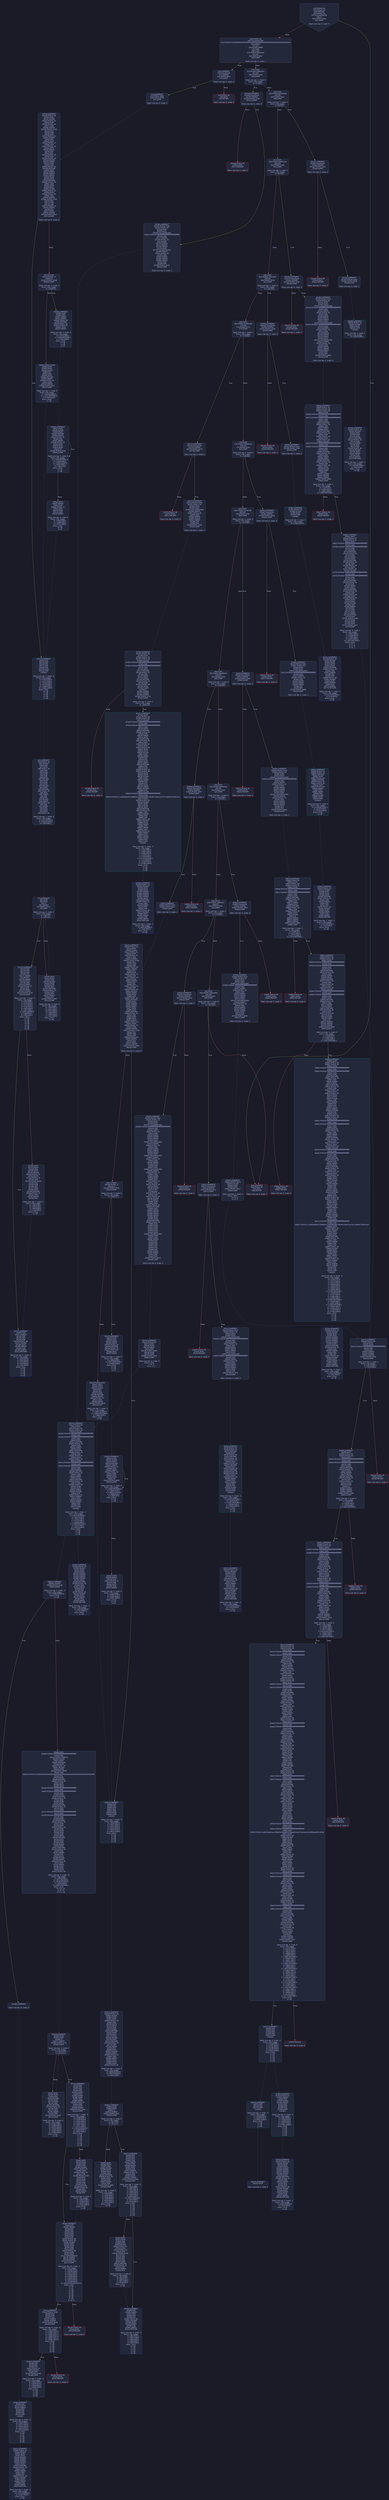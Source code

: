 digraph G {
    node [shape=box, style="filled, rounded", color="#565f89", fontcolor="#c0caf5", fontname="Helvetica", fillcolor="#24283b"];
    edge [color="#414868", fontcolor="#c0caf5", fontname="Helvetica"];
    bgcolor="#1a1b26";
    0 [ label = "[00] PUSH1 60
[02] PUSH1 40
[04] MSTORE
[05] PUSH1 04
[07] CALLDATASIZE
[08] LT
[09] PUSH2 00ba
[0c] JUMPI

Stack size req: 0, sizeΔ: 0
" shape = invhouse]
    1 [ label = "[0d] PUSH1 00
[0f] CALLDATALOAD
[10] PUSH29 0100000000000000000000000000000000000000000000000000000000
[2e] SWAP1
[2f] DIV
[30] PUSH4 ffffffff
[35] AND
[36] DUP1
[37] PUSH4 06fdde03
[3c] EQ
[3d] PUSH2 00bf
[40] JUMPI

Stack size req: 0, sizeΔ: 1
"]
    2 [ label = "[41] DUP1
[42] PUSH4 095ea7b3
[47] EQ
[48] PUSH2 014d
[4b] JUMPI

Stack size req: 1, sizeΔ: 0
Entry->Op usage:
	0->71:EQ:1
"]
    3 [ label = "[4c] DUP1
[4d] PUSH4 18160ddd
[52] EQ
[53] PUSH2 01a7
[56] JUMPI

Stack size req: 1, sizeΔ: 0
Entry->Op usage:
	0->82:EQ:1
"]
    4 [ label = "[57] DUP1
[58] PUSH4 23b872dd
[5d] EQ
[5e] PUSH2 01d0
[61] JUMPI

Stack size req: 1, sizeΔ: 0
Entry->Op usage:
	0->93:EQ:1
"]
    5 [ label = "[62] DUP1
[63] PUSH4 313ce567
[68] EQ
[69] PUSH2 0249
[6c] JUMPI

Stack size req: 1, sizeΔ: 0
Entry->Op usage:
	0->104:EQ:1
"]
    6 [ label = "[6d] DUP1
[6e] PUSH4 42966c68
[73] EQ
[74] PUSH2 0272
[77] JUMPI

Stack size req: 1, sizeΔ: 0
Entry->Op usage:
	0->115:EQ:1
"]
    7 [ label = "[78] DUP1
[79] PUSH4 70a08231
[7e] EQ
[7f] PUSH2 02ad
[82] JUMPI

Stack size req: 1, sizeΔ: 0
Entry->Op usage:
	0->126:EQ:1
"]
    8 [ label = "[83] DUP1
[84] PUSH4 79cc6790
[89] EQ
[8a] PUSH2 02fa
[8d] JUMPI

Stack size req: 1, sizeΔ: 0
Entry->Op usage:
	0->137:EQ:1
"]
    9 [ label = "[8e] DUP1
[8f] PUSH4 95d89b41
[94] EQ
[95] PUSH2 0354
[98] JUMPI

Stack size req: 1, sizeΔ: 0
Entry->Op usage:
	0->148:EQ:1
"]
    10 [ label = "[99] DUP1
[9a] PUSH4 a9059cbb
[9f] EQ
[a0] PUSH2 03e2
[a3] JUMPI

Stack size req: 1, sizeΔ: 0
Entry->Op usage:
	0->159:EQ:1
"]
    11 [ label = "[a4] DUP1
[a5] PUSH4 cae9ca51
[aa] EQ
[ab] PUSH2 0424
[ae] JUMPI

Stack size req: 1, sizeΔ: 0
Entry->Op usage:
	0->170:EQ:1
"]
    12 [ label = "[af] DUP1
[b0] PUSH4 dd62ed3e
[b5] EQ
[b6] PUSH2 04c1
[b9] JUMPI

Stack size req: 1, sizeΔ: 0
Entry->Op usage:
	0->181:EQ:1
"]
    13 [ label = "[ba] JUMPDEST
[bb] PUSH1 00
[bd] DUP1
[be] REVERT

Stack size req: 0, sizeΔ: 0
" color = "red"]
    14 [ label = "[bf] JUMPDEST
[c0] CALLVALUE
[c1] ISZERO
[c2] PUSH2 00ca
[c5] JUMPI

Stack size req: 0, sizeΔ: 0
"]
    15 [ label = "[c6] PUSH1 00
[c8] DUP1
[c9] REVERT

Stack size req: 0, sizeΔ: 0
" color = "red"]
    16 [ label = "[ca] JUMPDEST
[cb] PUSH2 00d2
[ce] PUSH2 052d
[d1] JUMP

Stack size req: 0, sizeΔ: 1
"]
    17 [ label = "[d2] JUMPDEST
[d3] PUSH1 40
[d5] MLOAD
[d6] DUP1
[d7] DUP1
[d8] PUSH1 20
[da] ADD
[db] DUP3
[dc] DUP2
[dd] SUB
[de] DUP3
[df] MSTORE
[e0] DUP4
[e1] DUP2
[e2] DUP2
[e3] MLOAD
[e4] DUP2
[e5] MSTORE
[e6] PUSH1 20
[e8] ADD
[e9] SWAP2
[ea] POP
[eb] DUP1
[ec] MLOAD
[ed] SWAP1
[ee] PUSH1 20
[f0] ADD
[f1] SWAP1
[f2] DUP1
[f3] DUP4
[f4] DUP4
[f5] PUSH1 00

Stack size req: 1, sizeΔ: 9
Entry->Op usage:
	0->227:MLOAD:0
	0->236:MLOAD:0
	0->240:ADD:1
"]
    18 [ label = "[f7] JUMPDEST
[f8] DUP4
[f9] DUP2
[fa] LT
[fb] ISZERO
[fc] PUSH2 0112
[ff] JUMPI

Stack size req: 4, sizeΔ: 0
Entry->Op usage:
	0->250:LT:0
	3->250:LT:1
"]
    19 [ label = "[0100] DUP1
[0101] DUP3
[0102] ADD
[0103] MLOAD
[0104] DUP2
[0105] DUP5
[0106] ADD
[0107] MSTORE
[0108] PUSH1 20
[010a] DUP2
[010b] ADD
[010c] SWAP1
[010d] POP
[010e] PUSH2 00f7
[0111] JUMP

Stack size req: 3, sizeΔ: 0
Entry->Op usage:
	0->258:ADD:1
	0->262:ADD:1
	0->267:ADD:0
	0->269:POP:0
	1->258:ADD:0
	2->262:ADD:0
Entry->Exit:
	0->😵
"]
    20 [ label = "[0112] JUMPDEST
[0113] POP
[0114] POP
[0115] POP
[0116] POP
[0117] SWAP1
[0118] POP
[0119] SWAP1
[011a] DUP2
[011b] ADD
[011c] SWAP1
[011d] PUSH1 1f
[011f] AND
[0120] DUP1
[0121] ISZERO
[0122] PUSH2 013f
[0125] JUMPI

Stack size req: 7, sizeΔ: -5
Entry->Op usage:
	0->275:POP:0
	1->276:POP:0
	2->277:POP:0
	3->278:POP:0
	4->283:ADD:0
	4->287:AND:1
	4->289:ISZERO:0
	5->280:POP:0
	6->283:ADD:1
Entry->Exit:
	0->😵
	1->😵
	2->😵
	3->😵
	4->0
	5->😵
	6->😵
"]
    21 [ label = "[0126] DUP1
[0127] DUP3
[0128] SUB
[0129] DUP1
[012a] MLOAD
[012b] PUSH1 01
[012d] DUP4
[012e] PUSH1 20
[0130] SUB
[0131] PUSH2 0100
[0134] EXP
[0135] SUB
[0136] NOT
[0137] AND
[0138] DUP2
[0139] MSTORE
[013a] PUSH1 20
[013c] ADD
[013d] SWAP2
[013e] POP

Stack size req: 2, sizeΔ: 0
Entry->Op usage:
	0->296:SUB:1
	0->304:SUB:1
	1->296:SUB:0
	1->318:POP:0
Entry->Exit:
	1->😵
"]
    22 [ label = "[013f] JUMPDEST
[0140] POP
[0141] SWAP3
[0142] POP
[0143] POP
[0144] POP
[0145] PUSH1 40
[0147] MLOAD
[0148] DUP1
[0149] SWAP2
[014a] SUB
[014b] SWAP1
[014c] RETURN

Stack size req: 5, sizeΔ: -5
Entry->Op usage:
	0->320:POP:0
	1->330:SUB:0
	2->323:POP:0
	3->324:POP:0
	4->322:POP:0
Entry->Exit:
	0->😵
	1->😵
	2->😵
	3->😵
	4->😵
" color = "darkblue"]
    23 [ label = "[014d] JUMPDEST
[014e] CALLVALUE
[014f] ISZERO
[0150] PUSH2 0158
[0153] JUMPI

Stack size req: 0, sizeΔ: 0
"]
    24 [ label = "[0154] PUSH1 00
[0156] DUP1
[0157] REVERT

Stack size req: 0, sizeΔ: 0
" color = "red"]
    25 [ label = "[0158] JUMPDEST
[0159] PUSH2 018d
[015c] PUSH1 04
[015e] DUP1
[015f] DUP1
[0160] CALLDATALOAD
[0161] PUSH20 ffffffffffffffffffffffffffffffffffffffff
[0176] AND
[0177] SWAP1
[0178] PUSH1 20
[017a] ADD
[017b] SWAP1
[017c] SWAP2
[017d] SWAP1
[017e] DUP1
[017f] CALLDATALOAD
[0180] SWAP1
[0181] PUSH1 20
[0183] ADD
[0184] SWAP1
[0185] SWAP2
[0186] SWAP1
[0187] POP
[0188] POP
[0189] PUSH2 05cb
[018c] JUMP

Stack size req: 0, sizeΔ: 3
"]
    26 [ label = "[018d] JUMPDEST
[018e] PUSH1 40
[0190] MLOAD
[0191] DUP1
[0192] DUP3
[0193] ISZERO
[0194] ISZERO
[0195] ISZERO
[0196] ISZERO
[0197] DUP2
[0198] MSTORE
[0199] PUSH1 20
[019b] ADD
[019c] SWAP2
[019d] POP
[019e] POP
[019f] PUSH1 40
[01a1] MLOAD
[01a2] DUP1
[01a3] SWAP2
[01a4] SUB
[01a5] SWAP1
[01a6] RETURN

Stack size req: 1, sizeΔ: -1
Entry->Op usage:
	0->403:ISZERO:0
	0->413:POP:0
Entry->Exit:
	0->😵
" color = "darkblue"]
    27 [ label = "[01a7] JUMPDEST
[01a8] CALLVALUE
[01a9] ISZERO
[01aa] PUSH2 01b2
[01ad] JUMPI

Stack size req: 0, sizeΔ: 0
"]
    28 [ label = "[01ae] PUSH1 00
[01b0] DUP1
[01b1] REVERT

Stack size req: 0, sizeΔ: 0
" color = "red"]
    29 [ label = "[01b2] JUMPDEST
[01b3] PUSH2 01ba
[01b6] PUSH2 0658
[01b9] JUMP

Stack size req: 0, sizeΔ: 1
"]
    30 [ label = "[01ba] JUMPDEST
[01bb] PUSH1 40
[01bd] MLOAD
[01be] DUP1
[01bf] DUP3
[01c0] DUP2
[01c1] MSTORE
[01c2] PUSH1 20
[01c4] ADD
[01c5] SWAP2
[01c6] POP
[01c7] POP
[01c8] PUSH1 40
[01ca] MLOAD
[01cb] DUP1
[01cc] SWAP2
[01cd] SUB
[01ce] SWAP1
[01cf] RETURN

Stack size req: 1, sizeΔ: -1
Entry->Op usage:
	0->449:MSTORE:1
	0->454:POP:0
Entry->Exit:
	0->😵
" color = "darkblue"]
    31 [ label = "[01d0] JUMPDEST
[01d1] CALLVALUE
[01d2] ISZERO
[01d3] PUSH2 01db
[01d6] JUMPI

Stack size req: 0, sizeΔ: 0
"]
    32 [ label = "[01d7] PUSH1 00
[01d9] DUP1
[01da] REVERT

Stack size req: 0, sizeΔ: 0
" color = "red"]
    33 [ label = "[01db] JUMPDEST
[01dc] PUSH2 022f
[01df] PUSH1 04
[01e1] DUP1
[01e2] DUP1
[01e3] CALLDATALOAD
[01e4] PUSH20 ffffffffffffffffffffffffffffffffffffffff
[01f9] AND
[01fa] SWAP1
[01fb] PUSH1 20
[01fd] ADD
[01fe] SWAP1
[01ff] SWAP2
[0200] SWAP1
[0201] DUP1
[0202] CALLDATALOAD
[0203] PUSH20 ffffffffffffffffffffffffffffffffffffffff
[0218] AND
[0219] SWAP1
[021a] PUSH1 20
[021c] ADD
[021d] SWAP1
[021e] SWAP2
[021f] SWAP1
[0220] DUP1
[0221] CALLDATALOAD
[0222] SWAP1
[0223] PUSH1 20
[0225] ADD
[0226] SWAP1
[0227] SWAP2
[0228] SWAP1
[0229] POP
[022a] POP
[022b] PUSH2 065e
[022e] JUMP

Stack size req: 0, sizeΔ: 4
"]
    34 [ label = "[022f] JUMPDEST
[0230] PUSH1 40
[0232] MLOAD
[0233] DUP1
[0234] DUP3
[0235] ISZERO
[0236] ISZERO
[0237] ISZERO
[0238] ISZERO
[0239] DUP2
[023a] MSTORE
[023b] PUSH1 20
[023d] ADD
[023e] SWAP2
[023f] POP
[0240] POP
[0241] PUSH1 40
[0243] MLOAD
[0244] DUP1
[0245] SWAP2
[0246] SUB
[0247] SWAP1
[0248] RETURN

Stack size req: 1, sizeΔ: -1
Entry->Op usage:
	0->565:ISZERO:0
	0->575:POP:0
Entry->Exit:
	0->😵
" color = "darkblue"]
    35 [ label = "[0249] JUMPDEST
[024a] CALLVALUE
[024b] ISZERO
[024c] PUSH2 0254
[024f] JUMPI

Stack size req: 0, sizeΔ: 0
"]
    36 [ label = "[0250] PUSH1 00
[0252] DUP1
[0253] REVERT

Stack size req: 0, sizeΔ: 0
" color = "red"]
    37 [ label = "[0254] JUMPDEST
[0255] PUSH2 025c
[0258] PUSH2 078b
[025b] JUMP

Stack size req: 0, sizeΔ: 1
"]
    38 [ label = "[025c] JUMPDEST
[025d] PUSH1 40
[025f] MLOAD
[0260] DUP1
[0261] DUP3
[0262] DUP2
[0263] MSTORE
[0264] PUSH1 20
[0266] ADD
[0267] SWAP2
[0268] POP
[0269] POP
[026a] PUSH1 40
[026c] MLOAD
[026d] DUP1
[026e] SWAP2
[026f] SUB
[0270] SWAP1
[0271] RETURN

Stack size req: 1, sizeΔ: -1
Entry->Op usage:
	0->611:MSTORE:1
	0->616:POP:0
Entry->Exit:
	0->😵
" color = "darkblue"]
    39 [ label = "[0272] JUMPDEST
[0273] CALLVALUE
[0274] ISZERO
[0275] PUSH2 027d
[0278] JUMPI

Stack size req: 0, sizeΔ: 0
"]
    40 [ label = "[0279] PUSH1 00
[027b] DUP1
[027c] REVERT

Stack size req: 0, sizeΔ: 0
" color = "red"]
    41 [ label = "[027d] JUMPDEST
[027e] PUSH2 0293
[0281] PUSH1 04
[0283] DUP1
[0284] DUP1
[0285] CALLDATALOAD
[0286] SWAP1
[0287] PUSH1 20
[0289] ADD
[028a] SWAP1
[028b] SWAP2
[028c] SWAP1
[028d] POP
[028e] POP
[028f] PUSH2 0791
[0292] JUMP

Stack size req: 0, sizeΔ: 2
"]
    42 [ label = "[0293] JUMPDEST
[0294] PUSH1 40
[0296] MLOAD
[0297] DUP1
[0298] DUP3
[0299] ISZERO
[029a] ISZERO
[029b] ISZERO
[029c] ISZERO
[029d] DUP2
[029e] MSTORE
[029f] PUSH1 20
[02a1] ADD
[02a2] SWAP2
[02a3] POP
[02a4] POP
[02a5] PUSH1 40
[02a7] MLOAD
[02a8] DUP1
[02a9] SWAP2
[02aa] SUB
[02ab] SWAP1
[02ac] RETURN

Stack size req: 1, sizeΔ: -1
Entry->Op usage:
	0->665:ISZERO:0
	0->675:POP:0
Entry->Exit:
	0->😵
" color = "darkblue"]
    43 [ label = "[02ad] JUMPDEST
[02ae] CALLVALUE
[02af] ISZERO
[02b0] PUSH2 02b8
[02b3] JUMPI

Stack size req: 0, sizeΔ: 0
"]
    44 [ label = "[02b4] PUSH1 00
[02b6] DUP1
[02b7] REVERT

Stack size req: 0, sizeΔ: 0
" color = "red"]
    45 [ label = "[02b8] JUMPDEST
[02b9] PUSH2 02e4
[02bc] PUSH1 04
[02be] DUP1
[02bf] DUP1
[02c0] CALLDATALOAD
[02c1] PUSH20 ffffffffffffffffffffffffffffffffffffffff
[02d6] AND
[02d7] SWAP1
[02d8] PUSH1 20
[02da] ADD
[02db] SWAP1
[02dc] SWAP2
[02dd] SWAP1
[02de] POP
[02df] POP
[02e0] PUSH2 0895
[02e3] JUMP

Stack size req: 0, sizeΔ: 2
"]
    46 [ label = "[02e4] JUMPDEST
[02e5] PUSH1 40
[02e7] MLOAD
[02e8] DUP1
[02e9] DUP3
[02ea] DUP2
[02eb] MSTORE
[02ec] PUSH1 20
[02ee] ADD
[02ef] SWAP2
[02f0] POP
[02f1] POP
[02f2] PUSH1 40
[02f4] MLOAD
[02f5] DUP1
[02f6] SWAP2
[02f7] SUB
[02f8] SWAP1
[02f9] RETURN

Stack size req: 1, sizeΔ: -1
Entry->Op usage:
	0->747:MSTORE:1
	0->752:POP:0
Entry->Exit:
	0->😵
" color = "darkblue"]
    47 [ label = "[02fa] JUMPDEST
[02fb] CALLVALUE
[02fc] ISZERO
[02fd] PUSH2 0305
[0300] JUMPI

Stack size req: 0, sizeΔ: 0
"]
    48 [ label = "[0301] PUSH1 00
[0303] DUP1
[0304] REVERT

Stack size req: 0, sizeΔ: 0
" color = "red"]
    49 [ label = "[0305] JUMPDEST
[0306] PUSH2 033a
[0309] PUSH1 04
[030b] DUP1
[030c] DUP1
[030d] CALLDATALOAD
[030e] PUSH20 ffffffffffffffffffffffffffffffffffffffff
[0323] AND
[0324] SWAP1
[0325] PUSH1 20
[0327] ADD
[0328] SWAP1
[0329] SWAP2
[032a] SWAP1
[032b] DUP1
[032c] CALLDATALOAD
[032d] SWAP1
[032e] PUSH1 20
[0330] ADD
[0331] SWAP1
[0332] SWAP2
[0333] SWAP1
[0334] POP
[0335] POP
[0336] PUSH2 08ad
[0339] JUMP

Stack size req: 0, sizeΔ: 3
"]
    50 [ label = "[033a] JUMPDEST
[033b] PUSH1 40
[033d] MLOAD
[033e] DUP1
[033f] DUP3
[0340] ISZERO
[0341] ISZERO
[0342] ISZERO
[0343] ISZERO
[0344] DUP2
[0345] MSTORE
[0346] PUSH1 20
[0348] ADD
[0349] SWAP2
[034a] POP
[034b] POP
[034c] PUSH1 40
[034e] MLOAD
[034f] DUP1
[0350] SWAP2
[0351] SUB
[0352] SWAP1
[0353] RETURN

Stack size req: 1, sizeΔ: -1
Entry->Op usage:
	0->832:ISZERO:0
	0->842:POP:0
Entry->Exit:
	0->😵
" color = "darkblue"]
    51 [ label = "[0354] JUMPDEST
[0355] CALLVALUE
[0356] ISZERO
[0357] PUSH2 035f
[035a] JUMPI

Stack size req: 0, sizeΔ: 0
"]
    52 [ label = "[035b] PUSH1 00
[035d] DUP1
[035e] REVERT

Stack size req: 0, sizeΔ: 0
" color = "red"]
    53 [ label = "[035f] JUMPDEST
[0360] PUSH2 0367
[0363] PUSH2 0ac7
[0366] JUMP

Stack size req: 0, sizeΔ: 1
"]
    54 [ label = "[0367] JUMPDEST
[0368] PUSH1 40
[036a] MLOAD
[036b] DUP1
[036c] DUP1
[036d] PUSH1 20
[036f] ADD
[0370] DUP3
[0371] DUP2
[0372] SUB
[0373] DUP3
[0374] MSTORE
[0375] DUP4
[0376] DUP2
[0377] DUP2
[0378] MLOAD
[0379] DUP2
[037a] MSTORE
[037b] PUSH1 20
[037d] ADD
[037e] SWAP2
[037f] POP
[0380] DUP1
[0381] MLOAD
[0382] SWAP1
[0383] PUSH1 20
[0385] ADD
[0386] SWAP1
[0387] DUP1
[0388] DUP4
[0389] DUP4
[038a] PUSH1 00

Stack size req: 1, sizeΔ: 9
Entry->Op usage:
	0->888:MLOAD:0
	0->897:MLOAD:0
	0->901:ADD:1
"]
    55 [ label = "[038c] JUMPDEST
[038d] DUP4
[038e] DUP2
[038f] LT
[0390] ISZERO
[0391] PUSH2 03a7
[0394] JUMPI

Stack size req: 4, sizeΔ: 0
Entry->Op usage:
	0->911:LT:0
	3->911:LT:1
"]
    56 [ label = "[0395] DUP1
[0396] DUP3
[0397] ADD
[0398] MLOAD
[0399] DUP2
[039a] DUP5
[039b] ADD
[039c] MSTORE
[039d] PUSH1 20
[039f] DUP2
[03a0] ADD
[03a1] SWAP1
[03a2] POP
[03a3] PUSH2 038c
[03a6] JUMP

Stack size req: 3, sizeΔ: 0
Entry->Op usage:
	0->919:ADD:1
	0->923:ADD:1
	0->928:ADD:0
	0->930:POP:0
	1->919:ADD:0
	2->923:ADD:0
Entry->Exit:
	0->😵
"]
    57 [ label = "[03a7] JUMPDEST
[03a8] POP
[03a9] POP
[03aa] POP
[03ab] POP
[03ac] SWAP1
[03ad] POP
[03ae] SWAP1
[03af] DUP2
[03b0] ADD
[03b1] SWAP1
[03b2] PUSH1 1f
[03b4] AND
[03b5] DUP1
[03b6] ISZERO
[03b7] PUSH2 03d4
[03ba] JUMPI

Stack size req: 7, sizeΔ: -5
Entry->Op usage:
	0->936:POP:0
	1->937:POP:0
	2->938:POP:0
	3->939:POP:0
	4->944:ADD:0
	4->948:AND:1
	4->950:ISZERO:0
	5->941:POP:0
	6->944:ADD:1
Entry->Exit:
	0->😵
	1->😵
	2->😵
	3->😵
	4->0
	5->😵
	6->😵
"]
    58 [ label = "[03bb] DUP1
[03bc] DUP3
[03bd] SUB
[03be] DUP1
[03bf] MLOAD
[03c0] PUSH1 01
[03c2] DUP4
[03c3] PUSH1 20
[03c5] SUB
[03c6] PUSH2 0100
[03c9] EXP
[03ca] SUB
[03cb] NOT
[03cc] AND
[03cd] DUP2
[03ce] MSTORE
[03cf] PUSH1 20
[03d1] ADD
[03d2] SWAP2
[03d3] POP

Stack size req: 2, sizeΔ: 0
Entry->Op usage:
	0->957:SUB:1
	0->965:SUB:1
	1->957:SUB:0
	1->979:POP:0
Entry->Exit:
	1->😵
"]
    59 [ label = "[03d4] JUMPDEST
[03d5] POP
[03d6] SWAP3
[03d7] POP
[03d8] POP
[03d9] POP
[03da] PUSH1 40
[03dc] MLOAD
[03dd] DUP1
[03de] SWAP2
[03df] SUB
[03e0] SWAP1
[03e1] RETURN

Stack size req: 5, sizeΔ: -5
Entry->Op usage:
	0->981:POP:0
	1->991:SUB:0
	2->984:POP:0
	3->985:POP:0
	4->983:POP:0
Entry->Exit:
	0->😵
	1->😵
	2->😵
	3->😵
	4->😵
" color = "darkblue"]
    60 [ label = "[03e2] JUMPDEST
[03e3] CALLVALUE
[03e4] ISZERO
[03e5] PUSH2 03ed
[03e8] JUMPI

Stack size req: 0, sizeΔ: 0
"]
    61 [ label = "[03e9] PUSH1 00
[03eb] DUP1
[03ec] REVERT

Stack size req: 0, sizeΔ: 0
" color = "red"]
    62 [ label = "[03ed] JUMPDEST
[03ee] PUSH2 0422
[03f1] PUSH1 04
[03f3] DUP1
[03f4] DUP1
[03f5] CALLDATALOAD
[03f6] PUSH20 ffffffffffffffffffffffffffffffffffffffff
[040b] AND
[040c] SWAP1
[040d] PUSH1 20
[040f] ADD
[0410] SWAP1
[0411] SWAP2
[0412] SWAP1
[0413] DUP1
[0414] CALLDATALOAD
[0415] SWAP1
[0416] PUSH1 20
[0418] ADD
[0419] SWAP1
[041a] SWAP2
[041b] SWAP1
[041c] POP
[041d] POP
[041e] PUSH2 0b65
[0421] JUMP

Stack size req: 0, sizeΔ: 3
"]
    63 [ label = "[0422] JUMPDEST
[0423] STOP

Stack size req: 0, sizeΔ: 0
" color = "darkblue"]
    64 [ label = "[0424] JUMPDEST
[0425] CALLVALUE
[0426] ISZERO
[0427] PUSH2 042f
[042a] JUMPI

Stack size req: 0, sizeΔ: 0
"]
    65 [ label = "[042b] PUSH1 00
[042d] DUP1
[042e] REVERT

Stack size req: 0, sizeΔ: 0
" color = "red"]
    66 [ label = "[042f] JUMPDEST
[0430] PUSH2 04a7
[0433] PUSH1 04
[0435] DUP1
[0436] DUP1
[0437] CALLDATALOAD
[0438] PUSH20 ffffffffffffffffffffffffffffffffffffffff
[044d] AND
[044e] SWAP1
[044f] PUSH1 20
[0451] ADD
[0452] SWAP1
[0453] SWAP2
[0454] SWAP1
[0455] DUP1
[0456] CALLDATALOAD
[0457] SWAP1
[0458] PUSH1 20
[045a] ADD
[045b] SWAP1
[045c] SWAP2
[045d] SWAP1
[045e] DUP1
[045f] CALLDATALOAD
[0460] SWAP1
[0461] PUSH1 20
[0463] ADD
[0464] SWAP1
[0465] DUP3
[0466] ADD
[0467] DUP1
[0468] CALLDATALOAD
[0469] SWAP1
[046a] PUSH1 20
[046c] ADD
[046d] SWAP1
[046e] DUP1
[046f] DUP1
[0470] PUSH1 1f
[0472] ADD
[0473] PUSH1 20
[0475] DUP1
[0476] SWAP2
[0477] DIV
[0478] MUL
[0479] PUSH1 20
[047b] ADD
[047c] PUSH1 40
[047e] MLOAD
[047f] SWAP1
[0480] DUP2
[0481] ADD
[0482] PUSH1 40
[0484] MSTORE
[0485] DUP1
[0486] SWAP4
[0487] SWAP3
[0488] SWAP2
[0489] SWAP1
[048a] DUP2
[048b] DUP2
[048c] MSTORE
[048d] PUSH1 20
[048f] ADD
[0490] DUP4
[0491] DUP4
[0492] DUP1
[0493] DUP3
[0494] DUP5
[0495] CALLDATACOPY
[0496] DUP3
[0497] ADD
[0498] SWAP2
[0499] POP
[049a] POP
[049b] POP
[049c] POP
[049d] POP
[049e] POP
[049f] SWAP2
[04a0] SWAP1
[04a1] POP
[04a2] POP
[04a3] PUSH2 0b74
[04a6] JUMP

Stack size req: 0, sizeΔ: 4
"]
    67 [ label = "[04a7] JUMPDEST
[04a8] PUSH1 40
[04aa] MLOAD
[04ab] DUP1
[04ac] DUP3
[04ad] ISZERO
[04ae] ISZERO
[04af] ISZERO
[04b0] ISZERO
[04b1] DUP2
[04b2] MSTORE
[04b3] PUSH1 20
[04b5] ADD
[04b6] SWAP2
[04b7] POP
[04b8] POP
[04b9] PUSH1 40
[04bb] MLOAD
[04bc] DUP1
[04bd] SWAP2
[04be] SUB
[04bf] SWAP1
[04c0] RETURN

Stack size req: 1, sizeΔ: -1
Entry->Op usage:
	0->1197:ISZERO:0
	0->1207:POP:0
Entry->Exit:
	0->😵
" color = "darkblue"]
    68 [ label = "[04c1] JUMPDEST
[04c2] CALLVALUE
[04c3] ISZERO
[04c4] PUSH2 04cc
[04c7] JUMPI

Stack size req: 0, sizeΔ: 0
"]
    69 [ label = "[04c8] PUSH1 00
[04ca] DUP1
[04cb] REVERT

Stack size req: 0, sizeΔ: 0
" color = "red"]
    70 [ label = "[04cc] JUMPDEST
[04cd] PUSH2 0517
[04d0] PUSH1 04
[04d2] DUP1
[04d3] DUP1
[04d4] CALLDATALOAD
[04d5] PUSH20 ffffffffffffffffffffffffffffffffffffffff
[04ea] AND
[04eb] SWAP1
[04ec] PUSH1 20
[04ee] ADD
[04ef] SWAP1
[04f0] SWAP2
[04f1] SWAP1
[04f2] DUP1
[04f3] CALLDATALOAD
[04f4] PUSH20 ffffffffffffffffffffffffffffffffffffffff
[0509] AND
[050a] SWAP1
[050b] PUSH1 20
[050d] ADD
[050e] SWAP1
[050f] SWAP2
[0510] SWAP1
[0511] POP
[0512] POP
[0513] PUSH2 0cf2
[0516] JUMP

Stack size req: 0, sizeΔ: 3
"]
    71 [ label = "[0517] JUMPDEST
[0518] PUSH1 40
[051a] MLOAD
[051b] DUP1
[051c] DUP3
[051d] DUP2
[051e] MSTORE
[051f] PUSH1 20
[0521] ADD
[0522] SWAP2
[0523] POP
[0524] POP
[0525] PUSH1 40
[0527] MLOAD
[0528] DUP1
[0529] SWAP2
[052a] SUB
[052b] SWAP1
[052c] RETURN

Stack size req: 1, sizeΔ: -1
Entry->Op usage:
	0->1310:MSTORE:1
	0->1315:POP:0
Entry->Exit:
	0->😵
" color = "darkblue"]
    72 [ label = "[052d] JUMPDEST
[052e] PUSH1 00
[0530] DUP1
[0531] SLOAD
[0532] PUSH1 01
[0534] DUP2
[0535] PUSH1 01
[0537] AND
[0538] ISZERO
[0539] PUSH2 0100
[053c] MUL
[053d] SUB
[053e] AND
[053f] PUSH1 02
[0541] SWAP1
[0542] DIV
[0543] DUP1
[0544] PUSH1 1f
[0546] ADD
[0547] PUSH1 20
[0549] DUP1
[054a] SWAP2
[054b] DIV
[054c] MUL
[054d] PUSH1 20
[054f] ADD
[0550] PUSH1 40
[0552] MLOAD
[0553] SWAP1
[0554] DUP2
[0555] ADD
[0556] PUSH1 40
[0558] MSTORE
[0559] DUP1
[055a] SWAP3
[055b] SWAP2
[055c] SWAP1
[055d] DUP2
[055e] DUP2
[055f] MSTORE
[0560] PUSH1 20
[0562] ADD
[0563] DUP3
[0564] DUP1
[0565] SLOAD
[0566] PUSH1 01
[0568] DUP2
[0569] PUSH1 01
[056b] AND
[056c] ISZERO
[056d] PUSH2 0100
[0570] MUL
[0571] SUB
[0572] AND
[0573] PUSH1 02
[0575] SWAP1
[0576] DIV
[0577] DUP1
[0578] ISZERO
[0579] PUSH2 05c3
[057c] JUMPI

Stack size req: 0, sizeΔ: 6
"]
    73 [ label = "[057d] DUP1
[057e] PUSH1 1f
[0580] LT
[0581] PUSH2 0598
[0584] JUMPI

Stack size req: 1, sizeΔ: 0
Entry->Op usage:
	0->1408:LT:1
"]
    74 [ label = "[0585] PUSH2 0100
[0588] DUP1
[0589] DUP4
[058a] SLOAD
[058b] DIV
[058c] MUL
[058d] DUP4
[058e] MSTORE
[058f] SWAP2
[0590] PUSH1 20
[0592] ADD
[0593] SWAP2
[0594] PUSH2 05c3
[0597] JUMP

Stack size req: 3, sizeΔ: 0
Entry->Op usage:
	1->1418:SLOAD:0
	2->1422:MSTORE:0
	2->1426:ADD:1
Entry->Exit:
	2->😵
"]
    75 [ label = "[0598] JUMPDEST
[0599] DUP3
[059a] ADD
[059b] SWAP2
[059c] SWAP1
[059d] PUSH1 00
[059f] MSTORE
[05a0] PUSH1 20
[05a2] PUSH1 00
[05a4] SHA3
[05a5] SWAP1

Stack size req: 3, sizeΔ: 0
Entry->Op usage:
	0->1434:ADD:1
	1->1439:MSTORE:1
	2->1434:ADD:0
Entry->Exit:
	0->😵
	1->😵
	2->0
"]
    76 [ label = "[05a6] JUMPDEST
[05a7] DUP2
[05a8] SLOAD
[05a9] DUP2
[05aa] MSTORE
[05ab] SWAP1
[05ac] PUSH1 01
[05ae] ADD
[05af] SWAP1
[05b0] PUSH1 20
[05b2] ADD
[05b3] DUP1
[05b4] DUP4
[05b5] GT
[05b6] PUSH2 05a6
[05b9] JUMPI

Stack size req: 3, sizeΔ: 0
Entry->Op usage:
	0->1450:MSTORE:0
	0->1458:ADD:1
	1->1448:SLOAD:0
	1->1454:ADD:1
	2->1461:GT:0
Entry->Exit:
	0->😵
	1->😵
"]
    77 [ label = "[05ba] DUP3
[05bb] SWAP1
[05bc] SUB
[05bd] PUSH1 1f
[05bf] AND
[05c0] DUP3
[05c1] ADD
[05c2] SWAP2

Stack size req: 3, sizeΔ: 0
Entry->Op usage:
	0->1468:SUB:0
	2->1468:SUB:1
	2->1473:ADD:0
Entry->Exit:
	0->😵
	2->0
"]
    78 [ label = "[05c3] JUMPDEST
[05c4] POP
[05c5] POP
[05c6] POP
[05c7] POP
[05c8] POP
[05c9] DUP2
[05ca] JUMP
Indirect!

Stack size req: 7, sizeΔ: -5
Entry->Op usage:
	0->1476:POP:0
	1->1477:POP:0
	2->1478:POP:0
	3->1479:POP:0
	4->1480:POP:0
	6->1482:JUMP:0
Entry->Exit:
	0->😵
	1->😵
	2->😵
	3->😵
	4->😵
" color = "teal"]
    79 [ label = "[05cb] JUMPDEST
[05cc] PUSH1 00
[05ce] DUP2
[05cf] PUSH1 05
[05d1] PUSH1 00
[05d3] CALLER
[05d4] PUSH20 ffffffffffffffffffffffffffffffffffffffff
[05e9] AND
[05ea] PUSH20 ffffffffffffffffffffffffffffffffffffffff
[05ff] AND
[0600] DUP2
[0601] MSTORE
[0602] PUSH1 20
[0604] ADD
[0605] SWAP1
[0606] DUP2
[0607] MSTORE
[0608] PUSH1 20
[060a] ADD
[060b] PUSH1 00
[060d] SHA3
[060e] PUSH1 00
[0610] DUP6
[0611] PUSH20 ffffffffffffffffffffffffffffffffffffffff
[0626] AND
[0627] PUSH20 ffffffffffffffffffffffffffffffffffffffff
[063c] AND
[063d] DUP2
[063e] MSTORE
[063f] PUSH1 20
[0641] ADD
[0642] SWAP1
[0643] DUP2
[0644] MSTORE
[0645] PUSH1 20
[0647] ADD
[0648] PUSH1 00
[064a] SHA3
[064b] DUP2
[064c] SWAP1
[064d] SSTORE
[064e] POP
[064f] PUSH1 01
[0651] SWAP1
[0652] POP
[0653] SWAP3
[0654] SWAP2
[0655] POP
[0656] POP
[0657] JUMP
Indirect!

Stack size req: 3, sizeΔ: -2
Entry->Op usage:
	0->1613:SSTORE:1
	0->1614:POP:0
	0->1622:POP:0
	1->1574:AND:1
	1->1596:AND:1
	1->1598:MSTORE:1
	1->1621:POP:0
	2->1623:JUMP:0
Entry->Exit:
	0->😵
	1->😵
	2->😵
" color = "teal"]
    80 [ label = "[0658] JUMPDEST
[0659] PUSH1 03
[065b] SLOAD
[065c] DUP2
[065d] JUMP
Indirect!

Stack size req: 1, sizeΔ: 1
Entry->Op usage:
	0->1629:JUMP:0
" color = "teal"]
    81 [ label = "[065e] JUMPDEST
[065f] PUSH1 00
[0661] PUSH1 05
[0663] PUSH1 00
[0665] DUP6
[0666] PUSH20 ffffffffffffffffffffffffffffffffffffffff
[067b] AND
[067c] PUSH20 ffffffffffffffffffffffffffffffffffffffff
[0691] AND
[0692] DUP2
[0693] MSTORE
[0694] PUSH1 20
[0696] ADD
[0697] SWAP1
[0698] DUP2
[0699] MSTORE
[069a] PUSH1 20
[069c] ADD
[069d] PUSH1 00
[069f] SHA3
[06a0] PUSH1 00
[06a2] CALLER
[06a3] PUSH20 ffffffffffffffffffffffffffffffffffffffff
[06b8] AND
[06b9] PUSH20 ffffffffffffffffffffffffffffffffffffffff
[06ce] AND
[06cf] DUP2
[06d0] MSTORE
[06d1] PUSH1 20
[06d3] ADD
[06d4] SWAP1
[06d5] DUP2
[06d6] MSTORE
[06d7] PUSH1 20
[06d9] ADD
[06da] PUSH1 00
[06dc] SHA3
[06dd] SLOAD
[06de] DUP3
[06df] GT
[06e0] ISZERO
[06e1] ISZERO
[06e2] ISZERO
[06e3] PUSH2 06eb
[06e6] JUMPI

Stack size req: 3, sizeΔ: 1
Entry->Op usage:
	0->1759:GT:0
	2->1659:AND:1
	2->1681:AND:1
	2->1683:MSTORE:1
"]
    82 [ label = "[06e7] PUSH1 00
[06e9] DUP1
[06ea] REVERT

Stack size req: 0, sizeΔ: 0
" color = "red"]
    83 [ label = "[06eb] JUMPDEST
[06ec] DUP2
[06ed] PUSH1 05
[06ef] PUSH1 00
[06f1] DUP7
[06f2] PUSH20 ffffffffffffffffffffffffffffffffffffffff
[0707] AND
[0708] PUSH20 ffffffffffffffffffffffffffffffffffffffff
[071d] AND
[071e] DUP2
[071f] MSTORE
[0720] PUSH1 20
[0722] ADD
[0723] SWAP1
[0724] DUP2
[0725] MSTORE
[0726] PUSH1 20
[0728] ADD
[0729] PUSH1 00
[072b] SHA3
[072c] PUSH1 00
[072e] CALLER
[072f] PUSH20 ffffffffffffffffffffffffffffffffffffffff
[0744] AND
[0745] PUSH20 ffffffffffffffffffffffffffffffffffffffff
[075a] AND
[075b] DUP2
[075c] MSTORE
[075d] PUSH1 20
[075f] ADD
[0760] SWAP1
[0761] DUP2
[0762] MSTORE
[0763] PUSH1 20
[0765] ADD
[0766] PUSH1 00
[0768] SHA3
[0769] PUSH1 00
[076b] DUP3
[076c] DUP3
[076d] SLOAD
[076e] SUB
[076f] SWAP3
[0770] POP
[0771] POP
[0772] DUP2
[0773] SWAP1
[0774] SSTORE
[0775] POP
[0776] PUSH2 0780
[0779] DUP5
[077a] DUP5
[077b] DUP5
[077c] PUSH2 0d17
[077f] JUMP

Stack size req: 4, sizeΔ: 4
Entry->Op usage:
	1->1902:SUB:1
	1->1904:POP:0
	3->1799:AND:1
	3->1821:AND:1
	3->1823:MSTORE:1
Entry->Exit:
	1->0, 5
	2->1, 6
	3->2, 7
"]
    84 [ label = "[0780] JUMPDEST
[0781] PUSH1 01
[0783] SWAP1
[0784] POP
[0785] SWAP4
[0786] SWAP3
[0787] POP
[0788] POP
[0789] POP
[078a] JUMP
Indirect!

Stack size req: 5, sizeΔ: -4
Entry->Op usage:
	0->1924:POP:0
	1->1928:POP:0
	2->1929:POP:0
	3->1927:POP:0
	4->1930:JUMP:0
Entry->Exit:
	0->😵
	1->😵
	2->😵
	3->😵
	4->😵
" color = "teal"]
    85 [ label = "[078b] JUMPDEST
[078c] PUSH1 02
[078e] SLOAD
[078f] DUP2
[0790] JUMP
Indirect!

Stack size req: 1, sizeΔ: 1
Entry->Op usage:
	0->1936:JUMP:0
" color = "teal"]
    86 [ label = "[0791] JUMPDEST
[0792] PUSH1 00
[0794] DUP2
[0795] PUSH1 04
[0797] PUSH1 00
[0799] CALLER
[079a] PUSH20 ffffffffffffffffffffffffffffffffffffffff
[07af] AND
[07b0] PUSH20 ffffffffffffffffffffffffffffffffffffffff
[07c5] AND
[07c6] DUP2
[07c7] MSTORE
[07c8] PUSH1 20
[07ca] ADD
[07cb] SWAP1
[07cc] DUP2
[07cd] MSTORE
[07ce] PUSH1 20
[07d0] ADD
[07d1] PUSH1 00
[07d3] SHA3
[07d4] SLOAD
[07d5] LT
[07d6] ISZERO
[07d7] ISZERO
[07d8] ISZERO
[07d9] PUSH2 07e1
[07dc] JUMPI

Stack size req: 1, sizeΔ: 1
Entry->Op usage:
	0->2005:LT:1
"]
    87 [ label = "[07dd] PUSH1 00
[07df] DUP1
[07e0] REVERT

Stack size req: 0, sizeΔ: 0
" color = "red"]
    88 [ label = "[07e1] JUMPDEST
[07e2] DUP2
[07e3] PUSH1 04
[07e5] PUSH1 00
[07e7] CALLER
[07e8] PUSH20 ffffffffffffffffffffffffffffffffffffffff
[07fd] AND
[07fe] PUSH20 ffffffffffffffffffffffffffffffffffffffff
[0813] AND
[0814] DUP2
[0815] MSTORE
[0816] PUSH1 20
[0818] ADD
[0819] SWAP1
[081a] DUP2
[081b] MSTORE
[081c] PUSH1 20
[081e] ADD
[081f] PUSH1 00
[0821] SHA3
[0822] PUSH1 00
[0824] DUP3
[0825] DUP3
[0826] SLOAD
[0827] SUB
[0828] SWAP3
[0829] POP
[082a] POP
[082b] DUP2
[082c] SWAP1
[082d] SSTORE
[082e] POP
[082f] DUP2
[0830] PUSH1 03
[0832] PUSH1 00
[0834] DUP3
[0835] DUP3
[0836] SLOAD
[0837] SUB
[0838] SWAP3
[0839] POP
[083a] POP
[083b] DUP2
[083c] SWAP1
[083d] SSTORE
[083e] POP
[083f] CALLER
[0840] PUSH20 ffffffffffffffffffffffffffffffffffffffff
[0855] AND
[0856] PUSH32 cc16f5dbb4873280815c1ee09dbd06736cffcc184412cf7a71a0fdb75d397ca5
[0877] DUP4
[0878] PUSH1 40
[087a] MLOAD
[087b] DUP1
[087c] DUP3
[087d] DUP2
[087e] MSTORE
[087f] PUSH1 20
[0881] ADD
[0882] SWAP2
[0883] POP
[0884] POP
[0885] PUSH1 40
[0887] MLOAD
[0888] DUP1
[0889] SWAP2
[088a] SUB
[088b] SWAP1
[088c] LOG2
[088d] PUSH1 01
[088f] SWAP1
[0890] POP
[0891] SWAP2
[0892] SWAP1
[0893] POP
[0894] JUMP
Indirect!

Stack size req: 3, sizeΔ: -2
Entry->Op usage:
	0->2192:POP:0
	1->2087:SUB:1
	1->2089:POP:0
	1->2103:SUB:1
	1->2105:POP:0
	1->2174:MSTORE:1
	1->2179:POP:0
	1->2195:POP:0
	2->2196:JUMP:0
Entry->Exit:
	0->😵
	1->😵
	2->😵
" color = "teal"]
    89 [ label = "[0895] JUMPDEST
[0896] PUSH1 04
[0898] PUSH1 20
[089a] MSTORE
[089b] DUP1
[089c] PUSH1 00
[089e] MSTORE
[089f] PUSH1 40
[08a1] PUSH1 00
[08a3] SHA3
[08a4] PUSH1 00
[08a6] SWAP2
[08a7] POP
[08a8] SWAP1
[08a9] POP
[08aa] SLOAD
[08ab] DUP2
[08ac] JUMP
Indirect!

Stack size req: 2, sizeΔ: 0
Entry->Op usage:
	0->2206:MSTORE:1
	0->2215:POP:0
	1->2220:JUMP:0
Entry->Exit:
	0->😵
" color = "teal"]
    90 [ label = "[08ad] JUMPDEST
[08ae] PUSH1 00
[08b0] DUP2
[08b1] PUSH1 04
[08b3] PUSH1 00
[08b5] DUP6
[08b6] PUSH20 ffffffffffffffffffffffffffffffffffffffff
[08cb] AND
[08cc] PUSH20 ffffffffffffffffffffffffffffffffffffffff
[08e1] AND
[08e2] DUP2
[08e3] MSTORE
[08e4] PUSH1 20
[08e6] ADD
[08e7] SWAP1
[08e8] DUP2
[08e9] MSTORE
[08ea] PUSH1 20
[08ec] ADD
[08ed] PUSH1 00
[08ef] SHA3
[08f0] SLOAD
[08f1] LT
[08f2] ISZERO
[08f3] ISZERO
[08f4] ISZERO
[08f5] PUSH2 08fd
[08f8] JUMPI

Stack size req: 2, sizeΔ: 1
Entry->Op usage:
	0->2289:LT:1
	1->2251:AND:1
	1->2273:AND:1
	1->2275:MSTORE:1
"]
    91 [ label = "[08f9] PUSH1 00
[08fb] DUP1
[08fc] REVERT

Stack size req: 0, sizeΔ: 0
" color = "red"]
    92 [ label = "[08fd] JUMPDEST
[08fe] PUSH1 05
[0900] PUSH1 00
[0902] DUP5
[0903] PUSH20 ffffffffffffffffffffffffffffffffffffffff
[0918] AND
[0919] PUSH20 ffffffffffffffffffffffffffffffffffffffff
[092e] AND
[092f] DUP2
[0930] MSTORE
[0931] PUSH1 20
[0933] ADD
[0934] SWAP1
[0935] DUP2
[0936] MSTORE
[0937] PUSH1 20
[0939] ADD
[093a] PUSH1 00
[093c] SHA3
[093d] PUSH1 00
[093f] CALLER
[0940] PUSH20 ffffffffffffffffffffffffffffffffffffffff
[0955] AND
[0956] PUSH20 ffffffffffffffffffffffffffffffffffffffff
[096b] AND
[096c] DUP2
[096d] MSTORE
[096e] PUSH1 20
[0970] ADD
[0971] SWAP1
[0972] DUP2
[0973] MSTORE
[0974] PUSH1 20
[0976] ADD
[0977] PUSH1 00
[0979] SHA3
[097a] SLOAD
[097b] DUP3
[097c] GT
[097d] ISZERO
[097e] ISZERO
[097f] ISZERO
[0980] PUSH2 0988
[0983] JUMPI

Stack size req: 3, sizeΔ: 0
Entry->Op usage:
	1->2428:GT:0
	2->2328:AND:1
	2->2350:AND:1
	2->2352:MSTORE:1
"]
    93 [ label = "[0984] PUSH1 00
[0986] DUP1
[0987] REVERT

Stack size req: 0, sizeΔ: 0
" color = "red"]
    94 [ label = "[0988] JUMPDEST
[0989] DUP2
[098a] PUSH1 04
[098c] PUSH1 00
[098e] DUP6
[098f] PUSH20 ffffffffffffffffffffffffffffffffffffffff
[09a4] AND
[09a5] PUSH20 ffffffffffffffffffffffffffffffffffffffff
[09ba] AND
[09bb] DUP2
[09bc] MSTORE
[09bd] PUSH1 20
[09bf] ADD
[09c0] SWAP1
[09c1] DUP2
[09c2] MSTORE
[09c3] PUSH1 20
[09c5] ADD
[09c6] PUSH1 00
[09c8] SHA3
[09c9] PUSH1 00
[09cb] DUP3
[09cc] DUP3
[09cd] SLOAD
[09ce] SUB
[09cf] SWAP3
[09d0] POP
[09d1] POP
[09d2] DUP2
[09d3] SWAP1
[09d4] SSTORE
[09d5] POP
[09d6] DUP2
[09d7] PUSH1 05
[09d9] PUSH1 00
[09db] DUP6
[09dc] PUSH20 ffffffffffffffffffffffffffffffffffffffff
[09f1] AND
[09f2] PUSH20 ffffffffffffffffffffffffffffffffffffffff
[0a07] AND
[0a08] DUP2
[0a09] MSTORE
[0a0a] PUSH1 20
[0a0c] ADD
[0a0d] SWAP1
[0a0e] DUP2
[0a0f] MSTORE
[0a10] PUSH1 20
[0a12] ADD
[0a13] PUSH1 00
[0a15] SHA3
[0a16] PUSH1 00
[0a18] CALLER
[0a19] PUSH20 ffffffffffffffffffffffffffffffffffffffff
[0a2e] AND
[0a2f] PUSH20 ffffffffffffffffffffffffffffffffffffffff
[0a44] AND
[0a45] DUP2
[0a46] MSTORE
[0a47] PUSH1 20
[0a49] ADD
[0a4a] SWAP1
[0a4b] DUP2
[0a4c] MSTORE
[0a4d] PUSH1 20
[0a4f] ADD
[0a50] PUSH1 00
[0a52] SHA3
[0a53] PUSH1 00
[0a55] DUP3
[0a56] DUP3
[0a57] SLOAD
[0a58] SUB
[0a59] SWAP3
[0a5a] POP
[0a5b] POP
[0a5c] DUP2
[0a5d] SWAP1
[0a5e] SSTORE
[0a5f] POP
[0a60] DUP2
[0a61] PUSH1 03
[0a63] PUSH1 00
[0a65] DUP3
[0a66] DUP3
[0a67] SLOAD
[0a68] SUB
[0a69] SWAP3
[0a6a] POP
[0a6b] POP
[0a6c] DUP2
[0a6d] SWAP1
[0a6e] SSTORE
[0a6f] POP
[0a70] DUP3
[0a71] PUSH20 ffffffffffffffffffffffffffffffffffffffff
[0a86] AND
[0a87] PUSH32 cc16f5dbb4873280815c1ee09dbd06736cffcc184412cf7a71a0fdb75d397ca5
[0aa8] DUP4
[0aa9] PUSH1 40
[0aab] MLOAD
[0aac] DUP1
[0aad] DUP3
[0aae] DUP2
[0aaf] MSTORE
[0ab0] PUSH1 20
[0ab2] ADD
[0ab3] SWAP2
[0ab4] POP
[0ab5] POP
[0ab6] PUSH1 40
[0ab8] MLOAD
[0ab9] DUP1
[0aba] SWAP2
[0abb] SUB
[0abc] SWAP1
[0abd] LOG2
[0abe] PUSH1 01
[0ac0] SWAP1
[0ac1] POP
[0ac2] SWAP3
[0ac3] SWAP2
[0ac4] POP
[0ac5] POP
[0ac6] JUMP
Indirect!

Stack size req: 4, sizeΔ: -3
Entry->Op usage:
	0->2753:POP:0
	1->2510:SUB:1
	1->2512:POP:0
	1->2648:SUB:1
	1->2650:POP:0
	1->2664:SUB:1
	1->2666:POP:0
	1->2735:MSTORE:1
	1->2740:POP:0
	1->2757:POP:0
	2->2468:AND:1
	2->2490:AND:1
	2->2492:MSTORE:1
	2->2545:AND:1
	2->2567:AND:1
	2->2569:MSTORE:1
	2->2694:AND:1
	2->2749:LOG2:3
	2->2756:POP:0
	3->2758:JUMP:0
Entry->Exit:
	0->😵
	1->😵
	2->😵
	3->😵
" color = "teal"]
    95 [ label = "[0ac7] JUMPDEST
[0ac8] PUSH1 01
[0aca] DUP1
[0acb] SLOAD
[0acc] PUSH1 01
[0ace] DUP2
[0acf] PUSH1 01
[0ad1] AND
[0ad2] ISZERO
[0ad3] PUSH2 0100
[0ad6] MUL
[0ad7] SUB
[0ad8] AND
[0ad9] PUSH1 02
[0adb] SWAP1
[0adc] DIV
[0add] DUP1
[0ade] PUSH1 1f
[0ae0] ADD
[0ae1] PUSH1 20
[0ae3] DUP1
[0ae4] SWAP2
[0ae5] DIV
[0ae6] MUL
[0ae7] PUSH1 20
[0ae9] ADD
[0aea] PUSH1 40
[0aec] MLOAD
[0aed] SWAP1
[0aee] DUP2
[0aef] ADD
[0af0] PUSH1 40
[0af2] MSTORE
[0af3] DUP1
[0af4] SWAP3
[0af5] SWAP2
[0af6] SWAP1
[0af7] DUP2
[0af8] DUP2
[0af9] MSTORE
[0afa] PUSH1 20
[0afc] ADD
[0afd] DUP3
[0afe] DUP1
[0aff] SLOAD
[0b00] PUSH1 01
[0b02] DUP2
[0b03] PUSH1 01
[0b05] AND
[0b06] ISZERO
[0b07] PUSH2 0100
[0b0a] MUL
[0b0b] SUB
[0b0c] AND
[0b0d] PUSH1 02
[0b0f] SWAP1
[0b10] DIV
[0b11] DUP1
[0b12] ISZERO
[0b13] PUSH2 0b5d
[0b16] JUMPI

Stack size req: 0, sizeΔ: 6
"]
    96 [ label = "[0b17] DUP1
[0b18] PUSH1 1f
[0b1a] LT
[0b1b] PUSH2 0b32
[0b1e] JUMPI

Stack size req: 1, sizeΔ: 0
Entry->Op usage:
	0->2842:LT:1
"]
    97 [ label = "[0b1f] PUSH2 0100
[0b22] DUP1
[0b23] DUP4
[0b24] SLOAD
[0b25] DIV
[0b26] MUL
[0b27] DUP4
[0b28] MSTORE
[0b29] SWAP2
[0b2a] PUSH1 20
[0b2c] ADD
[0b2d] SWAP2
[0b2e] PUSH2 0b5d
[0b31] JUMP

Stack size req: 3, sizeΔ: 0
Entry->Op usage:
	1->2852:SLOAD:0
	2->2856:MSTORE:0
	2->2860:ADD:1
Entry->Exit:
	2->😵
"]
    98 [ label = "[0b32] JUMPDEST
[0b33] DUP3
[0b34] ADD
[0b35] SWAP2
[0b36] SWAP1
[0b37] PUSH1 00
[0b39] MSTORE
[0b3a] PUSH1 20
[0b3c] PUSH1 00
[0b3e] SHA3
[0b3f] SWAP1

Stack size req: 3, sizeΔ: 0
Entry->Op usage:
	0->2868:ADD:1
	1->2873:MSTORE:1
	2->2868:ADD:0
Entry->Exit:
	0->😵
	1->😵
	2->0
"]
    99 [ label = "[0b40] JUMPDEST
[0b41] DUP2
[0b42] SLOAD
[0b43] DUP2
[0b44] MSTORE
[0b45] SWAP1
[0b46] PUSH1 01
[0b48] ADD
[0b49] SWAP1
[0b4a] PUSH1 20
[0b4c] ADD
[0b4d] DUP1
[0b4e] DUP4
[0b4f] GT
[0b50] PUSH2 0b40
[0b53] JUMPI

Stack size req: 3, sizeΔ: 0
Entry->Op usage:
	0->2884:MSTORE:0
	0->2892:ADD:1
	1->2882:SLOAD:0
	1->2888:ADD:1
	2->2895:GT:0
Entry->Exit:
	0->😵
	1->😵
"]
    100 [ label = "[0b54] DUP3
[0b55] SWAP1
[0b56] SUB
[0b57] PUSH1 1f
[0b59] AND
[0b5a] DUP3
[0b5b] ADD
[0b5c] SWAP2

Stack size req: 3, sizeΔ: 0
Entry->Op usage:
	0->2902:SUB:0
	2->2902:SUB:1
	2->2907:ADD:0
Entry->Exit:
	0->😵
	2->0
"]
    101 [ label = "[0b5d] JUMPDEST
[0b5e] POP
[0b5f] POP
[0b60] POP
[0b61] POP
[0b62] POP
[0b63] DUP2
[0b64] JUMP
Indirect!

Stack size req: 7, sizeΔ: -5
Entry->Op usage:
	0->2910:POP:0
	1->2911:POP:0
	2->2912:POP:0
	3->2913:POP:0
	4->2914:POP:0
	6->2916:JUMP:0
Entry->Exit:
	0->😵
	1->😵
	2->😵
	3->😵
	4->😵
" color = "teal"]
    102 [ label = "[0b65] JUMPDEST
[0b66] PUSH2 0b70
[0b69] CALLER
[0b6a] DUP4
[0b6b] DUP4
[0b6c] PUSH2 0d17
[0b6f] JUMP

Stack size req: 2, sizeΔ: 4
Entry->Exit:
	0->0, 4
	1->1, 5
"]
    103 [ label = "[0b70] JUMPDEST
[0b71] POP
[0b72] POP
[0b73] JUMP
Indirect!

Stack size req: 3, sizeΔ: -3
Entry->Op usage:
	0->2929:POP:0
	1->2930:POP:0
	2->2931:JUMP:0
Entry->Exit:
	0->😵
	1->😵
	2->😵
" color = "teal"]
    104 [ label = "[0b74] JUMPDEST
[0b75] PUSH1 00
[0b77] DUP1
[0b78] DUP5
[0b79] SWAP1
[0b7a] POP
[0b7b] PUSH2 0b84
[0b7e] DUP6
[0b7f] DUP6
[0b80] PUSH2 05cb
[0b83] JUMP

Stack size req: 3, sizeΔ: 5
Entry->Exit:
	1->0, 6
	2->1, 3, 7
"]
    105 [ label = "[0b84] JUMPDEST
[0b85] ISZERO
[0b86] PUSH2 0ce9
[0b89] JUMPI

Stack size req: 1, sizeΔ: -1
Entry->Op usage:
	0->2949:ISZERO:0
Entry->Exit:
	0->😵
"]
    106 [ label = "[0b8a] DUP1
[0b8b] PUSH20 ffffffffffffffffffffffffffffffffffffffff
[0ba0] AND
[0ba1] PUSH4 8f4ffcb1
[0ba6] CALLER
[0ba7] DUP7
[0ba8] ADDRESS
[0ba9] DUP8
[0baa] PUSH1 40
[0bac] MLOAD
[0bad] DUP6
[0bae] PUSH4 ffffffff
[0bb3] AND
[0bb4] PUSH29 0100000000000000000000000000000000000000000000000000000000
[0bd2] MUL
[0bd3] DUP2
[0bd4] MSTORE
[0bd5] PUSH1 04
[0bd7] ADD
[0bd8] DUP1
[0bd9] DUP6
[0bda] PUSH20 ffffffffffffffffffffffffffffffffffffffff
[0bef] AND
[0bf0] PUSH20 ffffffffffffffffffffffffffffffffffffffff
[0c05] AND
[0c06] DUP2
[0c07] MSTORE
[0c08] PUSH1 20
[0c0a] ADD
[0c0b] DUP5
[0c0c] DUP2
[0c0d] MSTORE
[0c0e] PUSH1 20
[0c10] ADD
[0c11] DUP4
[0c12] PUSH20 ffffffffffffffffffffffffffffffffffffffff
[0c27] AND
[0c28] PUSH20 ffffffffffffffffffffffffffffffffffffffff
[0c3d] AND
[0c3e] DUP2
[0c3f] MSTORE
[0c40] PUSH1 20
[0c42] ADD
[0c43] DUP1
[0c44] PUSH1 20
[0c46] ADD
[0c47] DUP3
[0c48] DUP2
[0c49] SUB
[0c4a] DUP3
[0c4b] MSTORE
[0c4c] DUP4
[0c4d] DUP2
[0c4e] DUP2
[0c4f] MLOAD
[0c50] DUP2
[0c51] MSTORE
[0c52] PUSH1 20
[0c54] ADD
[0c55] SWAP2
[0c56] POP
[0c57] DUP1
[0c58] MLOAD
[0c59] SWAP1
[0c5a] PUSH1 20
[0c5c] ADD
[0c5d] SWAP1
[0c5e] DUP1
[0c5f] DUP4
[0c60] DUP4
[0c61] PUSH1 00

Stack size req: 4, sizeΔ: 15
Entry->Op usage:
	0->2976:AND:1
	2->3151:MLOAD:0
	2->3160:MLOAD:0
	2->3164:ADD:1
	3->3085:MSTORE:1
Entry->Exit:
	0->14, 15
	2->9, 17
	3->11, 18
"]
    107 [ label = "[0c63] JUMPDEST
[0c64] DUP4
[0c65] DUP2
[0c66] LT
[0c67] ISZERO
[0c68] PUSH2 0c7e
[0c6b] JUMPI

Stack size req: 4, sizeΔ: 0
Entry->Op usage:
	0->3174:LT:0
	3->3174:LT:1
"]
    108 [ label = "[0c6c] DUP1
[0c6d] DUP3
[0c6e] ADD
[0c6f] MLOAD
[0c70] DUP2
[0c71] DUP5
[0c72] ADD
[0c73] MSTORE
[0c74] PUSH1 20
[0c76] DUP2
[0c77] ADD
[0c78] SWAP1
[0c79] POP
[0c7a] PUSH2 0c63
[0c7d] JUMP

Stack size req: 3, sizeΔ: 0
Entry->Op usage:
	0->3182:ADD:1
	0->3186:ADD:1
	0->3191:ADD:0
	0->3193:POP:0
	1->3182:ADD:0
	2->3186:ADD:0
Entry->Exit:
	0->😵
"]
    109 [ label = "[0c7e] JUMPDEST
[0c7f] POP
[0c80] POP
[0c81] POP
[0c82] POP
[0c83] SWAP1
[0c84] POP
[0c85] SWAP1
[0c86] DUP2
[0c87] ADD
[0c88] SWAP1
[0c89] PUSH1 1f
[0c8b] AND
[0c8c] DUP1
[0c8d] ISZERO
[0c8e] PUSH2 0cab
[0c91] JUMPI

Stack size req: 7, sizeΔ: -5
Entry->Op usage:
	0->3199:POP:0
	1->3200:POP:0
	2->3201:POP:0
	3->3202:POP:0
	4->3207:ADD:0
	4->3211:AND:1
	4->3213:ISZERO:0
	5->3204:POP:0
	6->3207:ADD:1
Entry->Exit:
	0->😵
	1->😵
	2->😵
	3->😵
	4->0
	5->😵
	6->😵
"]
    110 [ label = "[0c92] DUP1
[0c93] DUP3
[0c94] SUB
[0c95] DUP1
[0c96] MLOAD
[0c97] PUSH1 01
[0c99] DUP4
[0c9a] PUSH1 20
[0c9c] SUB
[0c9d] PUSH2 0100
[0ca0] EXP
[0ca1] SUB
[0ca2] NOT
[0ca3] AND
[0ca4] DUP2
[0ca5] MSTORE
[0ca6] PUSH1 20
[0ca8] ADD
[0ca9] SWAP2
[0caa] POP

Stack size req: 2, sizeΔ: 0
Entry->Op usage:
	0->3220:SUB:1
	0->3228:SUB:1
	1->3220:SUB:0
	1->3242:POP:0
Entry->Exit:
	1->😵
"]
    111 [ label = "[0cab] JUMPDEST
[0cac] POP
[0cad] SWAP6
[0cae] POP
[0caf] POP
[0cb0] POP
[0cb1] POP
[0cb2] POP
[0cb3] POP
[0cb4] PUSH1 00
[0cb6] PUSH1 40
[0cb8] MLOAD
[0cb9] DUP1
[0cba] DUP4
[0cbb] SUB
[0cbc] DUP2
[0cbd] PUSH1 00
[0cbf] DUP8
[0cc0] DUP1
[0cc1] EXTCODESIZE
[0cc2] ISZERO
[0cc3] ISZERO
[0cc4] PUSH2 0ccc
[0cc7] JUMPI

Stack size req: 10, sizeΔ: -1
Entry->Op usage:
	0->3244:POP:0
	1->3259:SUB:0
	2->3247:POP:0
	3->3248:POP:0
	4->3249:POP:0
	5->3250:POP:0
	6->3251:POP:0
	7->3246:POP:0
	9->3265:EXTCODESIZE:0
Entry->Exit:
	0->😵
	1->6
	2->😵
	3->😵
	4->😵
	5->😵
	6->😵
	7->😵
	9->0, 8
"]
    112 [ label = "[0cc8] PUSH1 00
[0cca] DUP1
[0ccb] REVERT

Stack size req: 0, sizeΔ: 0
" color = "red"]
    113 [ label = "[0ccc] JUMPDEST
[0ccd] PUSH2 02c6
[0cd0] GAS
[0cd1] SUB
[0cd2] CALL
[0cd3] ISZERO
[0cd4] ISZERO
[0cd5] PUSH2 0cdd
[0cd8] JUMPI

Stack size req: 6, sizeΔ: -6
Entry->Op usage:
	0->3282:CALL:1
	1->3282:CALL:2
	2->3282:CALL:3
	3->3282:CALL:4
	4->3282:CALL:5
	5->3282:CALL:6
Entry->Exit:
	0->😵
	1->😵
	2->😵
	3->😵
	4->😵
	5->😵
"]
    114 [ label = "[0cd9] PUSH1 00
[0cdb] DUP1
[0cdc] REVERT

Stack size req: 0, sizeΔ: 0
" color = "red"]
    115 [ label = "[0cdd] JUMPDEST
[0cde] POP
[0cdf] POP
[0ce0] POP
[0ce1] PUSH1 01
[0ce3] SWAP2
[0ce4] POP
[0ce5] PUSH2 0cea
[0ce8] JUMP

Stack size req: 5, sizeΔ: -3
Entry->Op usage:
	0->3294:POP:0
	1->3295:POP:0
	2->3296:POP:0
	4->3300:POP:0
Entry->Exit:
	0->😵
	1->😵
	2->😵
	4->😵
"]
    116 [ label = "[0ce9] JUMPDEST

Stack size req: 0, sizeΔ: 0
"]
    117 [ label = "[0cea] JUMPDEST
[0ceb] POP
[0cec] SWAP4
[0ced] SWAP3
[0cee] POP
[0cef] POP
[0cf0] POP
[0cf1] JUMP
Indirect!

Stack size req: 6, sizeΔ: -5
Entry->Op usage:
	0->3307:POP:0
	2->3311:POP:0
	3->3312:POP:0
	4->3310:POP:0
	5->3313:JUMP:0
Entry->Exit:
	0->😵
	1->0
	2->😵
	3->😵
	4->😵
	5->😵
" color = "teal"]
    118 [ label = "[0cf2] JUMPDEST
[0cf3] PUSH1 05
[0cf5] PUSH1 20
[0cf7] MSTORE
[0cf8] DUP2
[0cf9] PUSH1 00
[0cfb] MSTORE
[0cfc] PUSH1 40
[0cfe] PUSH1 00
[0d00] SHA3
[0d01] PUSH1 20
[0d03] MSTORE
[0d04] DUP1
[0d05] PUSH1 00
[0d07] MSTORE
[0d08] PUSH1 40
[0d0a] PUSH1 00
[0d0c] SHA3
[0d0d] PUSH1 00
[0d0f] SWAP2
[0d10] POP
[0d11] SWAP2
[0d12] POP
[0d13] POP
[0d14] SLOAD
[0d15] DUP2
[0d16] JUMP
Indirect!

Stack size req: 3, sizeΔ: -1
Entry->Op usage:
	0->3335:MSTORE:1
	0->3344:POP:0
	1->3323:MSTORE:1
	1->3346:POP:0
	2->3350:JUMP:0
Entry->Exit:
	0->😵
	1->😵
" color = "teal"]
    119 [ label = "[0d17] JUMPDEST
[0d18] PUSH1 00
[0d1a] DUP1
[0d1b] DUP4
[0d1c] PUSH20 ffffffffffffffffffffffffffffffffffffffff
[0d31] AND
[0d32] EQ
[0d33] ISZERO
[0d34] ISZERO
[0d35] ISZERO
[0d36] PUSH2 0d3e
[0d39] JUMPI

Stack size req: 2, sizeΔ: 1
Entry->Op usage:
	1->3377:AND:1
	1->3378:EQ:0
"]
    120 [ label = "[0d3a] PUSH1 00
[0d3c] DUP1
[0d3d] REVERT

Stack size req: 0, sizeΔ: 0
" color = "red"]
    121 [ label = "[0d3e] JUMPDEST
[0d3f] DUP2
[0d40] PUSH1 04
[0d42] PUSH1 00
[0d44] DUP7
[0d45] PUSH20 ffffffffffffffffffffffffffffffffffffffff
[0d5a] AND
[0d5b] PUSH20 ffffffffffffffffffffffffffffffffffffffff
[0d70] AND
[0d71] DUP2
[0d72] MSTORE
[0d73] PUSH1 20
[0d75] ADD
[0d76] SWAP1
[0d77] DUP2
[0d78] MSTORE
[0d79] PUSH1 20
[0d7b] ADD
[0d7c] PUSH1 00
[0d7e] SHA3
[0d7f] SLOAD
[0d80] LT
[0d81] ISZERO
[0d82] ISZERO
[0d83] ISZERO
[0d84] PUSH2 0d8c
[0d87] JUMPI

Stack size req: 4, sizeΔ: 0
Entry->Op usage:
	1->3456:LT:1
	3->3418:AND:1
	3->3440:AND:1
	3->3442:MSTORE:1
"]
    122 [ label = "[0d88] PUSH1 00
[0d8a] DUP1
[0d8b] REVERT

Stack size req: 0, sizeΔ: 0
" color = "red"]
    123 [ label = "[0d8c] JUMPDEST
[0d8d] PUSH1 04
[0d8f] PUSH1 00
[0d91] DUP5
[0d92] PUSH20 ffffffffffffffffffffffffffffffffffffffff
[0da7] AND
[0da8] PUSH20 ffffffffffffffffffffffffffffffffffffffff
[0dbd] AND
[0dbe] DUP2
[0dbf] MSTORE
[0dc0] PUSH1 20
[0dc2] ADD
[0dc3] SWAP1
[0dc4] DUP2
[0dc5] MSTORE
[0dc6] PUSH1 20
[0dc8] ADD
[0dc9] PUSH1 00
[0dcb] SHA3
[0dcc] SLOAD
[0dcd] DUP3
[0dce] PUSH1 04
[0dd0] PUSH1 00
[0dd2] DUP7
[0dd3] PUSH20 ffffffffffffffffffffffffffffffffffffffff
[0de8] AND
[0de9] PUSH20 ffffffffffffffffffffffffffffffffffffffff
[0dfe] AND
[0dff] DUP2
[0e00] MSTORE
[0e01] PUSH1 20
[0e03] ADD
[0e04] SWAP1
[0e05] DUP2
[0e06] MSTORE
[0e07] PUSH1 20
[0e09] ADD
[0e0a] PUSH1 00
[0e0c] SHA3
[0e0d] SLOAD
[0e0e] ADD
[0e0f] GT
[0e10] ISZERO
[0e11] ISZERO
[0e12] PUSH2 0e1a
[0e15] JUMPI

Stack size req: 3, sizeΔ: 0
Entry->Op usage:
	1->3598:ADD:1
	2->3495:AND:1
	2->3517:AND:1
	2->3519:MSTORE:1
	2->3560:AND:1
	2->3582:AND:1
	2->3584:MSTORE:1
"]
    124 [ label = "[0e16] PUSH1 00
[0e18] DUP1
[0e19] REVERT

Stack size req: 0, sizeΔ: 0
" color = "red"]
    125 [ label = "[0e1a] JUMPDEST
[0e1b] PUSH1 04
[0e1d] PUSH1 00
[0e1f] DUP5
[0e20] PUSH20 ffffffffffffffffffffffffffffffffffffffff
[0e35] AND
[0e36] PUSH20 ffffffffffffffffffffffffffffffffffffffff
[0e4b] AND
[0e4c] DUP2
[0e4d] MSTORE
[0e4e] PUSH1 20
[0e50] ADD
[0e51] SWAP1
[0e52] DUP2
[0e53] MSTORE
[0e54] PUSH1 20
[0e56] ADD
[0e57] PUSH1 00
[0e59] SHA3
[0e5a] SLOAD
[0e5b] PUSH1 04
[0e5d] PUSH1 00
[0e5f] DUP7
[0e60] PUSH20 ffffffffffffffffffffffffffffffffffffffff
[0e75] AND
[0e76] PUSH20 ffffffffffffffffffffffffffffffffffffffff
[0e8b] AND
[0e8c] DUP2
[0e8d] MSTORE
[0e8e] PUSH1 20
[0e90] ADD
[0e91] SWAP1
[0e92] DUP2
[0e93] MSTORE
[0e94] PUSH1 20
[0e96] ADD
[0e97] PUSH1 00
[0e99] SHA3
[0e9a] SLOAD
[0e9b] ADD
[0e9c] SWAP1
[0e9d] POP
[0e9e] DUP2
[0e9f] PUSH1 04
[0ea1] PUSH1 00
[0ea3] DUP7
[0ea4] PUSH20 ffffffffffffffffffffffffffffffffffffffff
[0eb9] AND
[0eba] PUSH20 ffffffffffffffffffffffffffffffffffffffff
[0ecf] AND
[0ed0] DUP2
[0ed1] MSTORE
[0ed2] PUSH1 20
[0ed4] ADD
[0ed5] SWAP1
[0ed6] DUP2
[0ed7] MSTORE
[0ed8] PUSH1 20
[0eda] ADD
[0edb] PUSH1 00
[0edd] SHA3
[0ede] PUSH1 00
[0ee0] DUP3
[0ee1] DUP3
[0ee2] SLOAD
[0ee3] SUB
[0ee4] SWAP3
[0ee5] POP
[0ee6] POP
[0ee7] DUP2
[0ee8] SWAP1
[0ee9] SSTORE
[0eea] POP
[0eeb] DUP2
[0eec] PUSH1 04
[0eee] PUSH1 00
[0ef0] DUP6
[0ef1] PUSH20 ffffffffffffffffffffffffffffffffffffffff
[0f06] AND
[0f07] PUSH20 ffffffffffffffffffffffffffffffffffffffff
[0f1c] AND
[0f1d] DUP2
[0f1e] MSTORE
[0f1f] PUSH1 20
[0f21] ADD
[0f22] SWAP1
[0f23] DUP2
[0f24] MSTORE
[0f25] PUSH1 20
[0f27] ADD
[0f28] PUSH1 00
[0f2a] SHA3
[0f2b] PUSH1 00
[0f2d] DUP3
[0f2e] DUP3
[0f2f] SLOAD
[0f30] ADD
[0f31] SWAP3
[0f32] POP
[0f33] POP
[0f34] DUP2
[0f35] SWAP1
[0f36] SSTORE
[0f37] POP
[0f38] DUP3
[0f39] PUSH20 ffffffffffffffffffffffffffffffffffffffff
[0f4e] AND
[0f4f] DUP5
[0f50] PUSH20 ffffffffffffffffffffffffffffffffffffffff
[0f65] AND
[0f66] PUSH32 ddf252ad1be2c89b69c2b068fc378daa952ba7f163c4a11628f55a4df523b3ef
[0f87] DUP5
[0f88] PUSH1 40
[0f8a] MLOAD
[0f8b] DUP1
[0f8c] DUP3
[0f8d] DUP2
[0f8e] MSTORE
[0f8f] PUSH1 20
[0f91] ADD
[0f92] SWAP2
[0f93] POP
[0f94] POP
[0f95] PUSH1 40
[0f97] MLOAD
[0f98] DUP1
[0f99] SWAP2
[0f9a] SUB
[0f9b] SWAP1
[0f9c] LOG3
[0f9d] DUP1
[0f9e] PUSH1 04
[0fa0] PUSH1 00
[0fa2] DUP6
[0fa3] PUSH20 ffffffffffffffffffffffffffffffffffffffff
[0fb8] AND
[0fb9] PUSH20 ffffffffffffffffffffffffffffffffffffffff
[0fce] AND
[0fcf] DUP2
[0fd0] MSTORE
[0fd1] PUSH1 20
[0fd3] ADD
[0fd4] SWAP1
[0fd5] DUP2
[0fd6] MSTORE
[0fd7] PUSH1 20
[0fd9] ADD
[0fda] PUSH1 00
[0fdc] SHA3
[0fdd] SLOAD
[0fde] PUSH1 04
[0fe0] PUSH1 00
[0fe2] DUP8
[0fe3] PUSH20 ffffffffffffffffffffffffffffffffffffffff
[0ff8] AND
[0ff9] PUSH20 ffffffffffffffffffffffffffffffffffffffff
[100e] AND
[100f] DUP2
[1010] MSTORE
[1011] PUSH1 20
[1013] ADD
[1014] SWAP1
[1015] DUP2
[1016] MSTORE
[1017] PUSH1 20
[1019] ADD
[101a] PUSH1 00
[101c] SHA3
[101d] SLOAD
[101e] ADD
[101f] EQ
[1020] ISZERO
[1021] ISZERO
[1022] PUSH2 1027
[1025] JUMPI

Stack size req: 4, sizeΔ: 0
Entry->Op usage:
	0->3741:POP:0
	1->3811:SUB:1
	1->3813:POP:0
	1->3888:ADD:1
	1->3890:POP:0
	1->3982:MSTORE:1
	1->3987:POP:0
	2->3637:AND:1
	2->3659:AND:1
	2->3661:MSTORE:1
	2->3846:AND:1
	2->3868:AND:1
	2->3870:MSTORE:1
	2->3918:AND:1
	2->3996:LOG3:4
	2->4024:AND:1
	2->4046:AND:1
	2->4048:MSTORE:1
	3->3701:AND:1
	3->3723:AND:1
	3->3725:MSTORE:1
	3->3769:AND:1
	3->3791:AND:1
	3->3793:MSTORE:1
	3->3941:AND:1
	3->3996:LOG3:3
	3->4088:AND:1
	3->4110:AND:1
	3->4112:MSTORE:1
Entry->Exit:
	0->😵
"]
    126 [ label = "[1026] INVALID

Stack size req: 0, sizeΔ: 0
" color = "red"]
    127 [ label = "[1027] JUMPDEST
[1028] POP
[1029] POP
[102a] POP
[102b] POP
[102c] JUMP
Indirect!

Stack size req: 5, sizeΔ: -5
Entry->Op usage:
	0->4136:POP:0
	1->4137:POP:0
	2->4138:POP:0
	3->4139:POP:0
	4->4140:JUMP:0
Entry->Exit:
	0->😵
	1->😵
	2->😵
	3->😵
	4->😵
" color = "teal"]
    0 -> 1 [ label = "False" color = "#f7768e"]
    0 -> 13 [ label = "True" color = "#9ece6a"]
    1 -> 2 [ label = "False" color = "#f7768e"]
    1 -> 14 [ label = "True" color = "#9ece6a"]
    2 -> 3 [ label = "False" color = "#f7768e"]
    2 -> 23 [ label = "True" color = "#9ece6a"]
    3 -> 4 [ label = "False" color = "#f7768e"]
    3 -> 27 [ label = "True" color = "#9ece6a"]
    4 -> 5 [ label = "False" color = "#f7768e"]
    4 -> 31 [ label = "True" color = "#9ece6a"]
    5 -> 6 [ label = "False" color = "#f7768e"]
    5 -> 35 [ label = "True" color = "#9ece6a"]
    6 -> 7 [ label = "False" color = "#f7768e"]
    6 -> 39 [ label = "True" color = "#9ece6a"]
    7 -> 8 [ label = "False" color = "#f7768e"]
    7 -> 43 [ label = "True" color = "#9ece6a"]
    8 -> 9 [ label = "False" color = "#f7768e"]
    8 -> 47 [ label = "True" color = "#9ece6a"]
    9 -> 10 [ label = "False" color = "#f7768e"]
    9 -> 51 [ label = "True" color = "#9ece6a"]
    10 -> 11 [ label = "False" color = "#f7768e"]
    10 -> 60 [ label = "True" color = "#9ece6a"]
    11 -> 12 [ label = "False" color = "#f7768e"]
    11 -> 64 [ label = "True" color = "#9ece6a"]
    12 -> 13 [ label = "False" color = "#f7768e"]
    12 -> 68 [ label = "True" color = "#9ece6a"]
    14 -> 15 [ label = "False" color = "#f7768e"]
    14 -> 16 [ label = "True" color = "#9ece6a"]
    16 -> 72 [ ]
    17 -> 18 [ ]
    18 -> 19 [ label = "False" color = "#f7768e"]
    18 -> 20 [ label = "True" color = "#9ece6a"]
    19 -> 18 [ ]
    20 -> 21 [ label = "False" color = "#f7768e"]
    20 -> 22 [ label = "True" color = "#9ece6a"]
    21 -> 22 [ ]
    23 -> 24 [ label = "False" color = "#f7768e"]
    23 -> 25 [ label = "True" color = "#9ece6a"]
    25 -> 79 [ ]
    27 -> 28 [ label = "False" color = "#f7768e"]
    27 -> 29 [ label = "True" color = "#9ece6a"]
    29 -> 80 [ ]
    31 -> 32 [ label = "False" color = "#f7768e"]
    31 -> 33 [ label = "True" color = "#9ece6a"]
    33 -> 81 [ ]
    35 -> 36 [ label = "False" color = "#f7768e"]
    35 -> 37 [ label = "True" color = "#9ece6a"]
    37 -> 85 [ ]
    39 -> 40 [ label = "False" color = "#f7768e"]
    39 -> 41 [ label = "True" color = "#9ece6a"]
    41 -> 86 [ ]
    43 -> 44 [ label = "False" color = "#f7768e"]
    43 -> 45 [ label = "True" color = "#9ece6a"]
    45 -> 89 [ ]
    47 -> 48 [ label = "False" color = "#f7768e"]
    47 -> 49 [ label = "True" color = "#9ece6a"]
    49 -> 90 [ ]
    51 -> 52 [ label = "False" color = "#f7768e"]
    51 -> 53 [ label = "True" color = "#9ece6a"]
    53 -> 95 [ ]
    54 -> 55 [ ]
    55 -> 56 [ label = "False" color = "#f7768e"]
    55 -> 57 [ label = "True" color = "#9ece6a"]
    56 -> 55 [ ]
    57 -> 58 [ label = "False" color = "#f7768e"]
    57 -> 59 [ label = "True" color = "#9ece6a"]
    58 -> 59 [ ]
    60 -> 61 [ label = "False" color = "#f7768e"]
    60 -> 62 [ label = "True" color = "#9ece6a"]
    62 -> 102 [ ]
    64 -> 65 [ label = "False" color = "#f7768e"]
    64 -> 66 [ label = "True" color = "#9ece6a"]
    66 -> 104 [ ]
    68 -> 69 [ label = "False" color = "#f7768e"]
    68 -> 70 [ label = "True" color = "#9ece6a"]
    70 -> 118 [ ]
    72 -> 73 [ label = "False" color = "#f7768e"]
    72 -> 78 [ label = "True" color = "#9ece6a"]
    73 -> 74 [ label = "False" color = "#f7768e"]
    73 -> 75 [ label = "True" color = "#9ece6a"]
    74 -> 78 [ ]
    75 -> 76 [ ]
    76 -> 77 [ label = "False" color = "#f7768e"]
    76 -> 76 [ label = "True" color = "#9ece6a"]
    77 -> 78 [ ]
    81 -> 82 [ label = "False" color = "#f7768e"]
    81 -> 83 [ label = "True" color = "#9ece6a"]
    83 -> 119 [ ]
    86 -> 87 [ label = "False" color = "#f7768e"]
    86 -> 88 [ label = "True" color = "#9ece6a"]
    90 -> 91 [ label = "False" color = "#f7768e"]
    90 -> 92 [ label = "True" color = "#9ece6a"]
    92 -> 93 [ label = "False" color = "#f7768e"]
    92 -> 94 [ label = "True" color = "#9ece6a"]
    95 -> 96 [ label = "False" color = "#f7768e"]
    95 -> 101 [ label = "True" color = "#9ece6a"]
    96 -> 97 [ label = "False" color = "#f7768e"]
    96 -> 98 [ label = "True" color = "#9ece6a"]
    97 -> 101 [ ]
    98 -> 99 [ ]
    99 -> 100 [ label = "False" color = "#f7768e"]
    99 -> 99 [ label = "True" color = "#9ece6a"]
    100 -> 101 [ ]
    102 -> 119 [ ]
    104 -> 79 [ ]
    105 -> 106 [ label = "False" color = "#f7768e"]
    105 -> 116 [ label = "True" color = "#9ece6a"]
    106 -> 107 [ ]
    107 -> 108 [ label = "False" color = "#f7768e"]
    107 -> 109 [ label = "True" color = "#9ece6a"]
    108 -> 107 [ ]
    109 -> 110 [ label = "False" color = "#f7768e"]
    109 -> 111 [ label = "True" color = "#9ece6a"]
    110 -> 111 [ ]
    111 -> 112 [ label = "False" color = "#f7768e"]
    111 -> 113 [ label = "True" color = "#9ece6a"]
    113 -> 114 [ label = "False" color = "#f7768e"]
    113 -> 115 [ label = "True" color = "#9ece6a"]
    115 -> 117 [ ]
    116 -> 117 [ ]
    119 -> 120 [ label = "False" color = "#f7768e"]
    119 -> 121 [ label = "True" color = "#9ece6a"]
    121 -> 122 [ label = "False" color = "#f7768e"]
    121 -> 123 [ label = "True" color = "#9ece6a"]
    123 -> 124 [ label = "False" color = "#f7768e"]
    123 -> 125 [ label = "True" color = "#9ece6a"]
    125 -> 126 [ label = "False" color = "#f7768e"]
    125 -> 127 [ label = "True" color = "#9ece6a"]
    78 -> 17 [ ]
    79 -> 26 [ ]
    80 -> 30 [ ]
    127 -> 84 [ ]
    84 -> 34 [ ]
    85 -> 38 [ ]
    88 -> 42 [ ]
    89 -> 46 [ ]
    94 -> 50 [ ]
    101 -> 54 [ ]
    127 -> 103 [ ]
    103 -> 63 [ ]
    79 -> 105 [ ]
    117 -> 67 [ ]
    118 -> 71 [ ]

}
